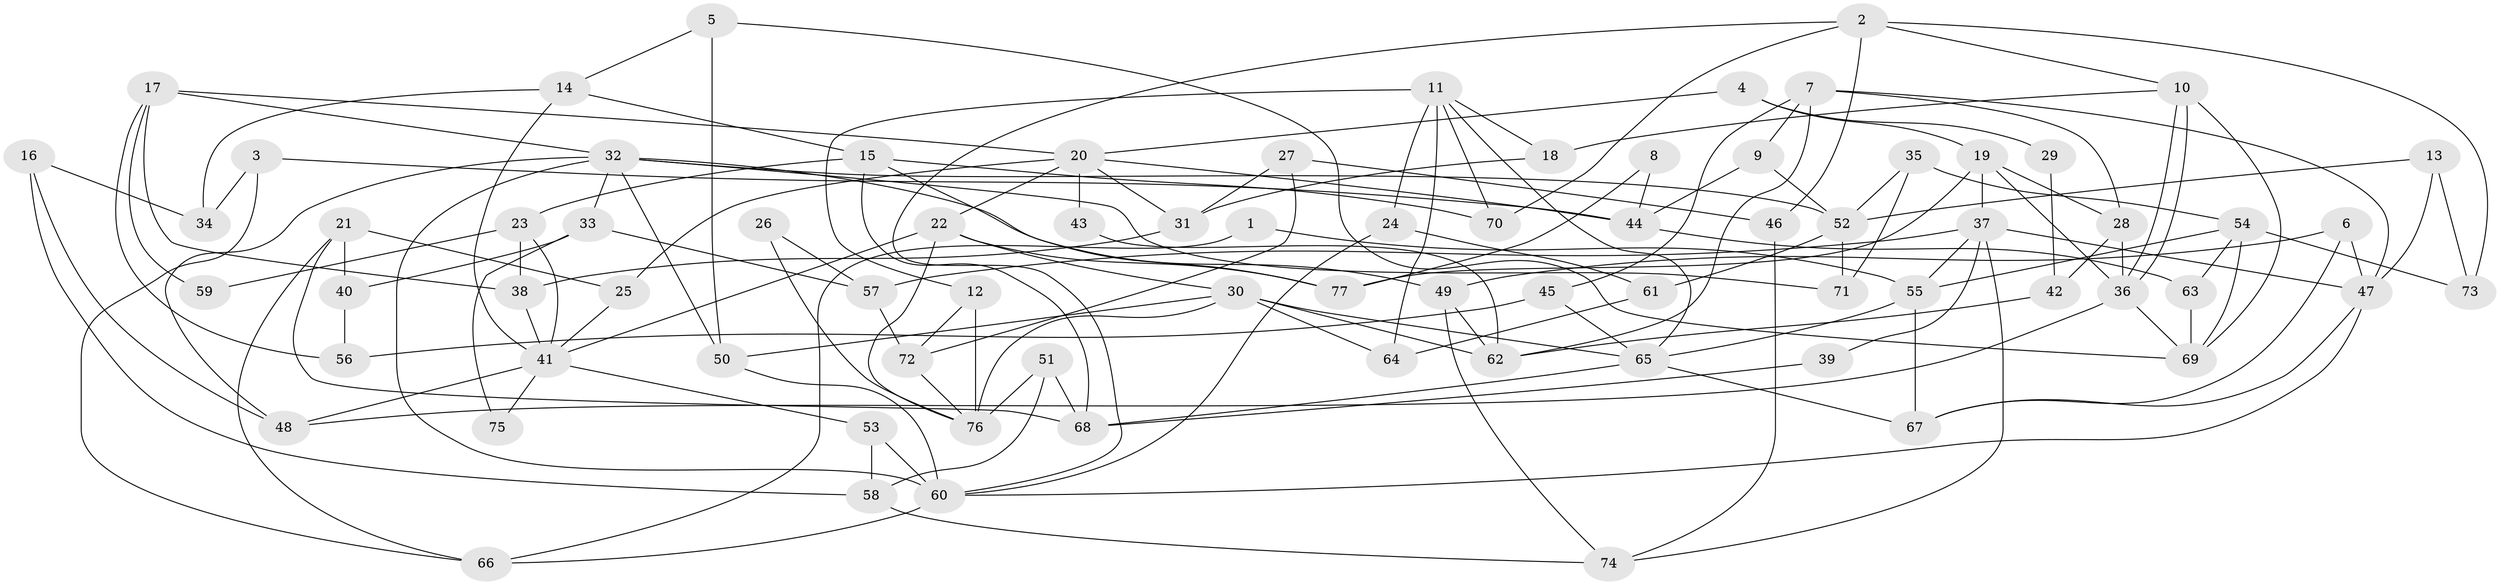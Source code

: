// Generated by graph-tools (version 1.1) at 2025/50/03/09/25 03:50:08]
// undirected, 77 vertices, 154 edges
graph export_dot {
graph [start="1"]
  node [color=gray90,style=filled];
  1;
  2;
  3;
  4;
  5;
  6;
  7;
  8;
  9;
  10;
  11;
  12;
  13;
  14;
  15;
  16;
  17;
  18;
  19;
  20;
  21;
  22;
  23;
  24;
  25;
  26;
  27;
  28;
  29;
  30;
  31;
  32;
  33;
  34;
  35;
  36;
  37;
  38;
  39;
  40;
  41;
  42;
  43;
  44;
  45;
  46;
  47;
  48;
  49;
  50;
  51;
  52;
  53;
  54;
  55;
  56;
  57;
  58;
  59;
  60;
  61;
  62;
  63;
  64;
  65;
  66;
  67;
  68;
  69;
  70;
  71;
  72;
  73;
  74;
  75;
  76;
  77;
  1 -- 66;
  1 -- 55;
  2 -- 60;
  2 -- 70;
  2 -- 10;
  2 -- 46;
  2 -- 73;
  3 -- 44;
  3 -- 66;
  3 -- 34;
  4 -- 20;
  4 -- 19;
  4 -- 29;
  5 -- 50;
  5 -- 69;
  5 -- 14;
  6 -- 47;
  6 -- 49;
  6 -- 67;
  7 -- 47;
  7 -- 9;
  7 -- 28;
  7 -- 45;
  7 -- 62;
  8 -- 44;
  8 -- 77;
  9 -- 44;
  9 -- 52;
  10 -- 36;
  10 -- 36;
  10 -- 18;
  10 -- 69;
  11 -- 65;
  11 -- 18;
  11 -- 12;
  11 -- 24;
  11 -- 64;
  11 -- 70;
  12 -- 76;
  12 -- 72;
  13 -- 52;
  13 -- 47;
  13 -- 73;
  14 -- 41;
  14 -- 15;
  14 -- 34;
  15 -- 77;
  15 -- 23;
  15 -- 68;
  15 -- 70;
  16 -- 48;
  16 -- 34;
  16 -- 58;
  17 -- 38;
  17 -- 32;
  17 -- 20;
  17 -- 56;
  17 -- 59;
  18 -- 31;
  19 -- 28;
  19 -- 37;
  19 -- 36;
  19 -- 77;
  20 -- 22;
  20 -- 25;
  20 -- 31;
  20 -- 43;
  20 -- 44;
  21 -- 25;
  21 -- 68;
  21 -- 40;
  21 -- 66;
  22 -- 30;
  22 -- 41;
  22 -- 76;
  22 -- 77;
  23 -- 38;
  23 -- 41;
  23 -- 59;
  24 -- 60;
  24 -- 61;
  25 -- 41;
  26 -- 76;
  26 -- 57;
  27 -- 46;
  27 -- 72;
  27 -- 31;
  28 -- 36;
  28 -- 42;
  29 -- 42;
  30 -- 76;
  30 -- 62;
  30 -- 50;
  30 -- 64;
  30 -- 65;
  31 -- 38;
  32 -- 52;
  32 -- 33;
  32 -- 48;
  32 -- 49;
  32 -- 50;
  32 -- 60;
  32 -- 71;
  33 -- 57;
  33 -- 40;
  33 -- 75;
  35 -- 52;
  35 -- 54;
  35 -- 71;
  36 -- 48;
  36 -- 69;
  37 -- 55;
  37 -- 47;
  37 -- 39;
  37 -- 57;
  37 -- 74;
  38 -- 41;
  39 -- 68;
  40 -- 56;
  41 -- 48;
  41 -- 53;
  41 -- 75;
  42 -- 62;
  43 -- 62;
  44 -- 63;
  45 -- 65;
  45 -- 56;
  46 -- 74;
  47 -- 60;
  47 -- 67;
  49 -- 74;
  49 -- 62;
  50 -- 60;
  51 -- 68;
  51 -- 58;
  51 -- 76;
  52 -- 61;
  52 -- 71;
  53 -- 60;
  53 -- 58;
  54 -- 73;
  54 -- 69;
  54 -- 55;
  54 -- 63;
  55 -- 67;
  55 -- 65;
  57 -- 72;
  58 -- 74;
  60 -- 66;
  61 -- 64;
  63 -- 69;
  65 -- 67;
  65 -- 68;
  72 -- 76;
}

